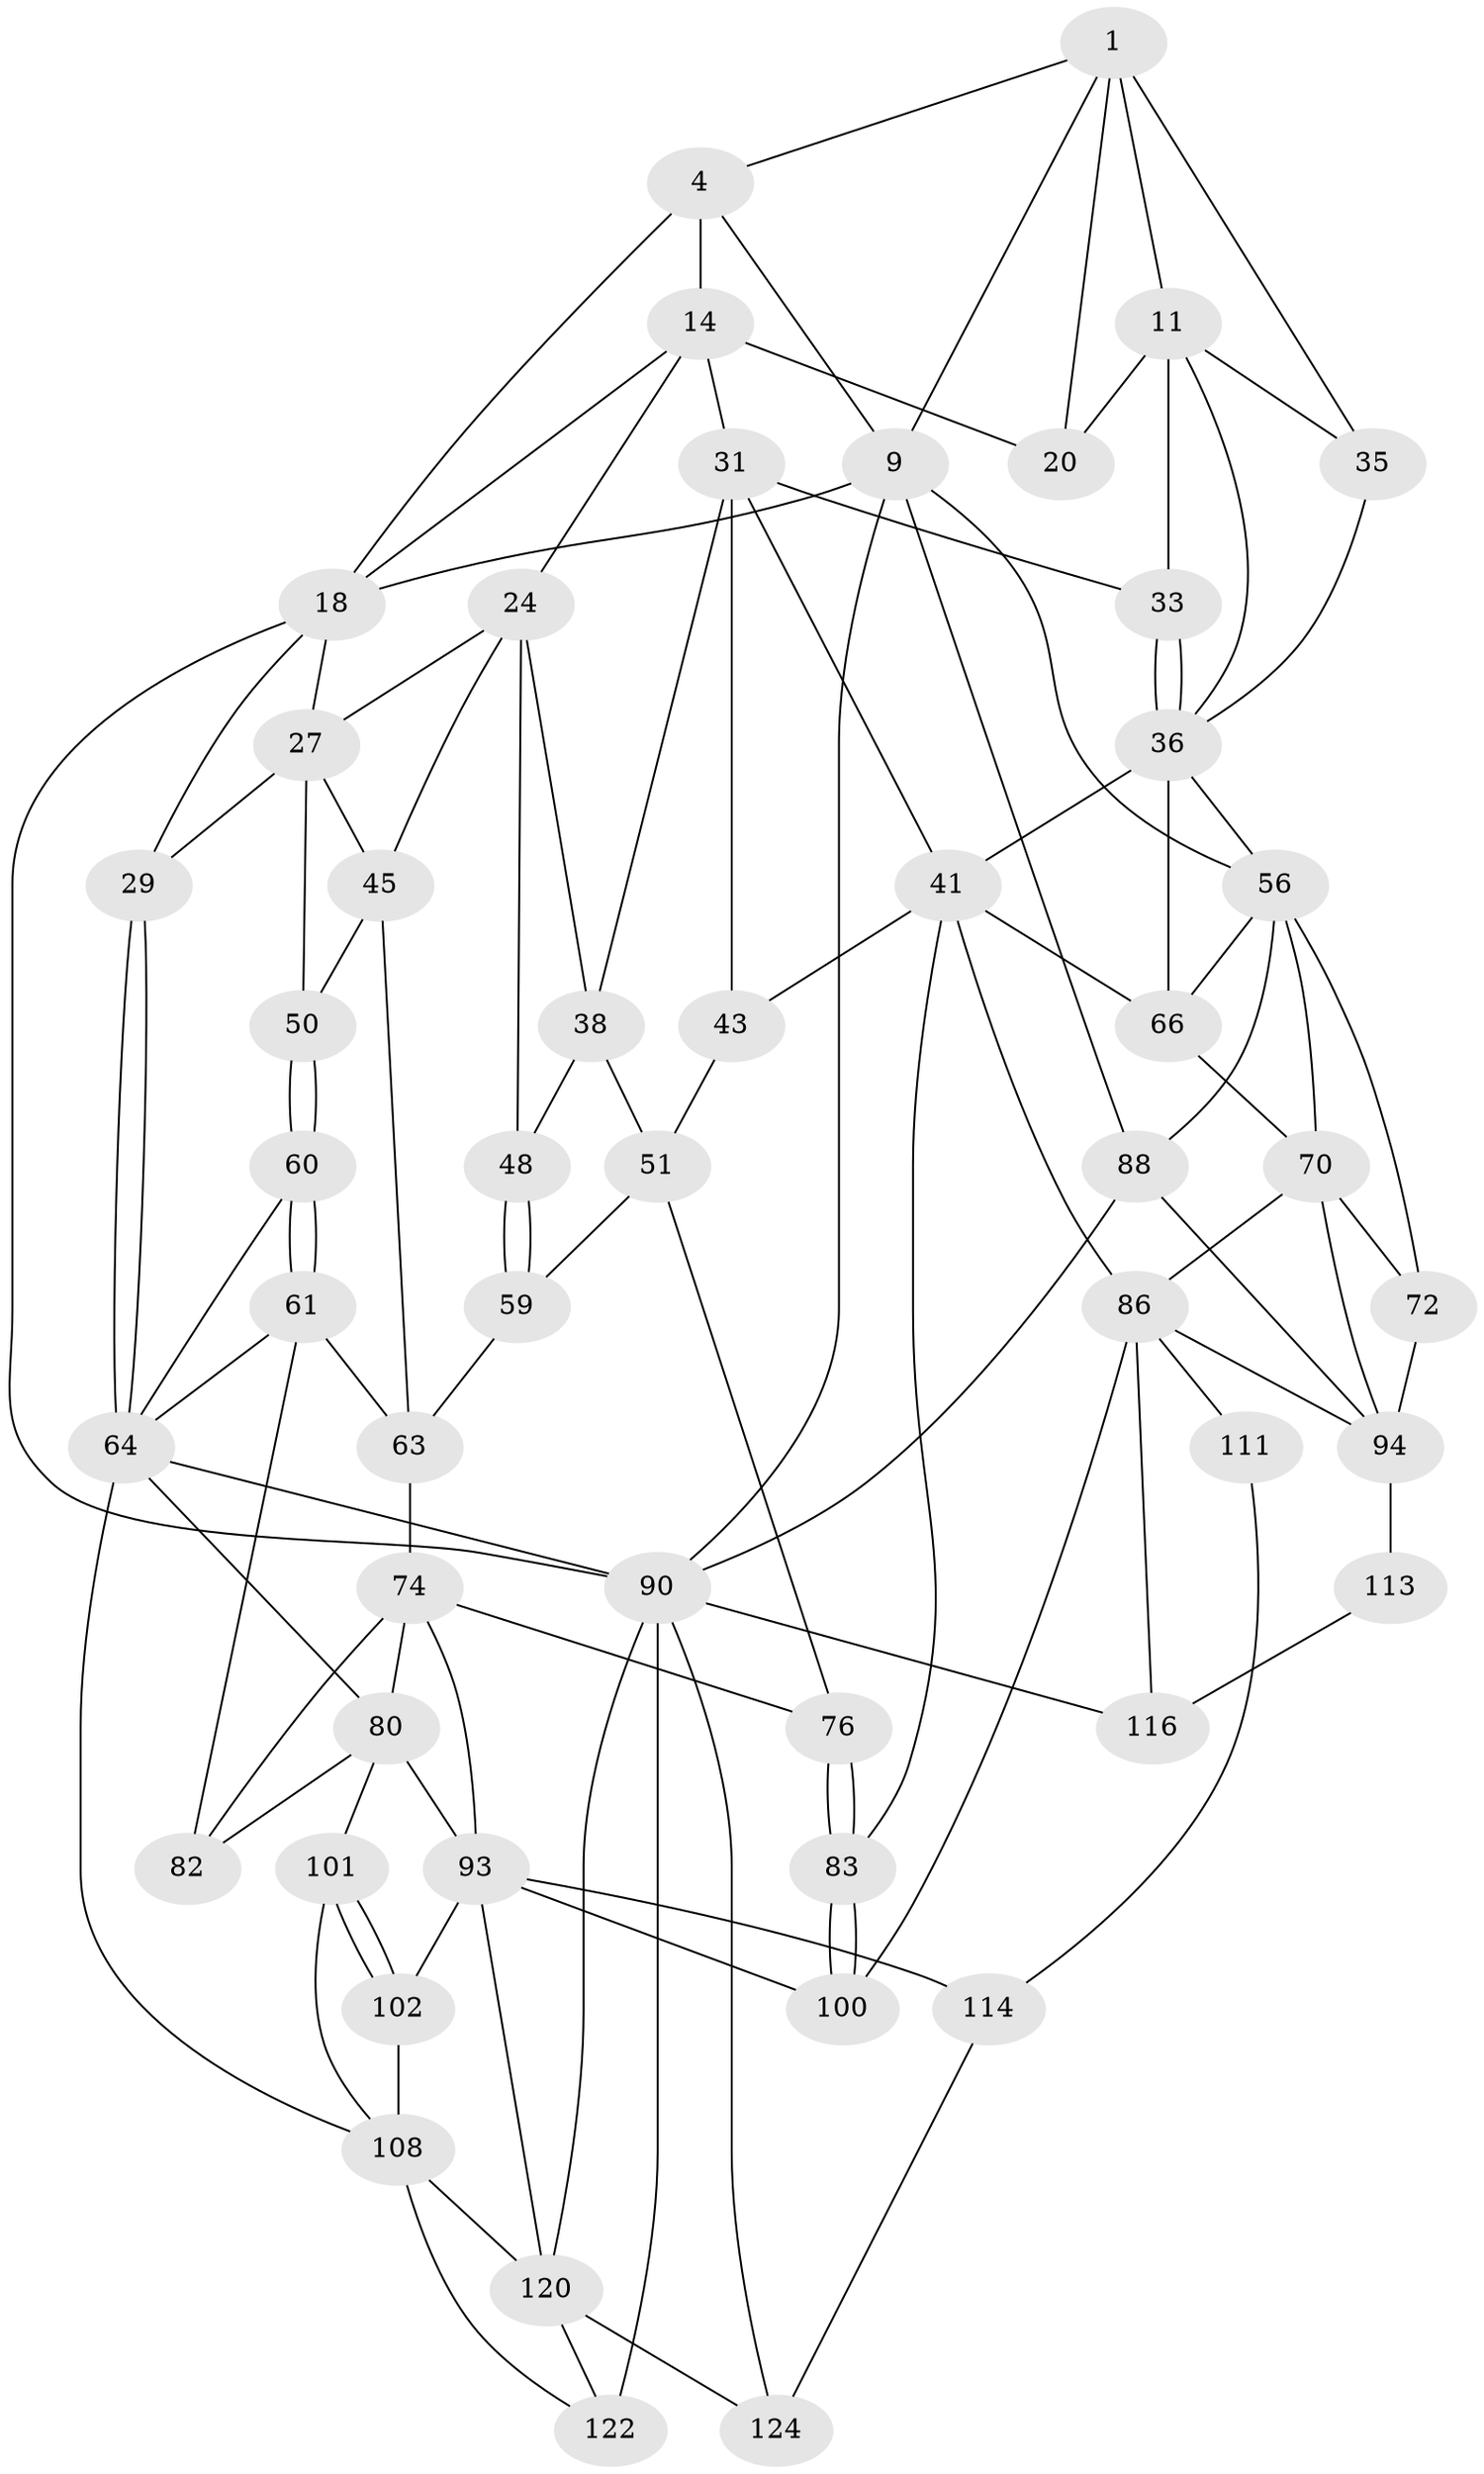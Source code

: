 // original degree distribution, {3: 0.0234375, 4: 0.2265625, 5: 0.5234375, 6: 0.2265625}
// Generated by graph-tools (version 1.1) at 2025/21/03/04/25 18:21:32]
// undirected, 51 vertices, 114 edges
graph export_dot {
graph [start="1"]
  node [color=gray90,style=filled];
  1 [pos="+0.19407580248006084+0",super="+7+2"];
  4 [pos="+0.5658403190609577+0",super="+5"];
  9 [pos="+0+0.19349335324507172",super="+10+58"];
  11 [pos="+0.24032397820527832+0.17241745829834682",super="+21+12"];
  14 [pos="+0.5876797808559703+0.13702476615560777",super="+22+15"];
  18 [pos="+0.8529210993576577+0",super="+19+23"];
  20 [pos="+0.3537583369510119+0.14937177030255672"];
  24 [pos="+0.6600945471373353+0.20974932340181246",super="+25"];
  27 [pos="+0.8323604763946851+0.15903474116774893",super="+30+28"];
  29 [pos="+1+0.20997062623004245"];
  31 [pos="+0.44519348529533775+0.2711932775012066",super="+32+40"];
  33 [pos="+0.33206918405519936+0.184944685234015"];
  35 [pos="+0.031456412025505164+0.2185086770997279"];
  36 [pos="+0.26246876629299626+0.3963783719794852",super="+37"];
  38 [pos="+0.5479884400849568+0.28746237104875294",super="+39+49"];
  41 [pos="+0.36581156421281774+0.4239773785914312",super="+44+42"];
  43 [pos="+0.3787519068976075+0.4229172693046687"];
  45 [pos="+0.7705484636622982+0.2846390023737413",super="+46"];
  48 [pos="+0.6137073941138328+0.38179654579216954"];
  50 [pos="+0.919343664323965+0.3355945331463151"];
  51 [pos="+0.5236625845102932+0.37854295513527475",super="+52"];
  56 [pos="+0.026518224737179772+0.45391120410617647",super="+68+57"];
  59 [pos="+0.5624839730586059+0.4575318193417606"];
  60 [pos="+0.9187024368042674+0.3397770279972548",super="+65"];
  61 [pos="+0.8354402246162925+0.44117049342360676",super="+62+77"];
  63 [pos="+0.7550284528340543+0.4340050023842405",super="+69"];
  64 [pos="+1+0.5468028293990155",super="+78"];
  66 [pos="+0.1010516963459239+0.4177187327376272",super="+67"];
  70 [pos="+0.20799472900351879+0.4859492035896627",super="+71+87"];
  72 [pos="+0.15075892657674672+0.5346878679055463"];
  74 [pos="+0.5819250115224127+0.540903278526387",super="+85+75"];
  76 [pos="+0.5088559956598429+0.5972430469882668"];
  80 [pos="+0.8256938249018755+0.6412689862623355",super="+81"];
  82 [pos="+0.7689392937553442+0.46755741286728464"];
  83 [pos="+0.44564798840424913+0.6300210861735644"];
  86 [pos="+0.3799257654399759+0.6313925080429806",super="+104"];
  88 [pos="+0+0.6430916507283441",super="+97"];
  90 [pos="+1+1",super="+128+91+110"];
  93 [pos="+0.6476979800126373+0.7061103828604927",super="+98"];
  94 [pos="+0.20736627017852485+0.7089220908051729",super="+95+106"];
  100 [pos="+0.48890034917687986+0.7366547717727233"];
  101 [pos="+0.8247163430321823+0.6643487461010513"];
  102 [pos="+0.7524499633516389+0.8157060609741822"];
  108 [pos="+1+0.7983653622643689",super="+109"];
  111 [pos="+0.35488972940685937+0.8435282987115874"];
  113 [pos="+0.15232911997615334+0.7481444478665522"];
  114 [pos="+0.4408049747474416+0.9085657018139236",super="+115+118"];
  116 [pos="+0.19937172296561592+0.8811588726387558"];
  120 [pos="+0.8596401210527508+0.9051000467660332",super="+121"];
  122 [pos="+0.8869220301645476+0.921467876379314",super="+123"];
  124 [pos="+0.38106280633960077+1",super="+127"];
  1 -- 35;
  1 -- 9;
  1 -- 11 [weight=2];
  1 -- 4;
  1 -- 20;
  4 -- 14 [weight=2];
  4 -- 9;
  4 -- 18;
  9 -- 18;
  9 -- 88;
  9 -- 56;
  9 -- 90;
  11 -- 33;
  11 -- 20;
  11 -- 35;
  11 -- 36;
  14 -- 24 [weight=2];
  14 -- 20;
  14 -- 31;
  14 -- 18;
  18 -- 29;
  18 -- 90;
  18 -- 27;
  24 -- 27;
  24 -- 48;
  24 -- 38;
  24 -- 45;
  27 -- 50;
  27 -- 29;
  27 -- 45;
  29 -- 64;
  29 -- 64;
  31 -- 33;
  31 -- 41;
  31 -- 43;
  31 -- 38;
  33 -- 36;
  33 -- 36;
  35 -- 36;
  36 -- 66;
  36 -- 56;
  36 -- 41;
  38 -- 51 [weight=2];
  38 -- 48;
  41 -- 83;
  41 -- 43;
  41 -- 86;
  41 -- 66;
  43 -- 51;
  45 -- 50;
  45 -- 63;
  48 -- 59;
  48 -- 59;
  50 -- 60;
  50 -- 60;
  51 -- 76;
  51 -- 59;
  56 -- 66;
  56 -- 70;
  56 -- 72;
  56 -- 88;
  59 -- 63;
  60 -- 61;
  60 -- 61;
  60 -- 64;
  61 -- 82;
  61 -- 63;
  61 -- 64;
  63 -- 74;
  64 -- 80;
  64 -- 90;
  64 -- 108;
  66 -- 70;
  70 -- 72;
  70 -- 86;
  70 -- 94;
  72 -- 94;
  74 -- 82;
  74 -- 80;
  74 -- 76;
  74 -- 93;
  76 -- 83;
  76 -- 83;
  80 -- 101;
  80 -- 93;
  80 -- 82;
  83 -- 100;
  83 -- 100;
  86 -- 100;
  86 -- 116;
  86 -- 94;
  86 -- 111 [weight=2];
  88 -- 94;
  88 -- 90;
  90 -- 122 [weight=2];
  90 -- 120;
  90 -- 116;
  90 -- 124;
  93 -- 114 [weight=2];
  93 -- 100;
  93 -- 102;
  93 -- 120;
  94 -- 113 [weight=2];
  101 -- 102;
  101 -- 102;
  101 -- 108;
  102 -- 108;
  108 -- 122;
  108 -- 120;
  111 -- 114;
  113 -- 116;
  114 -- 124 [weight=2];
  120 -- 122;
  120 -- 124;
}
